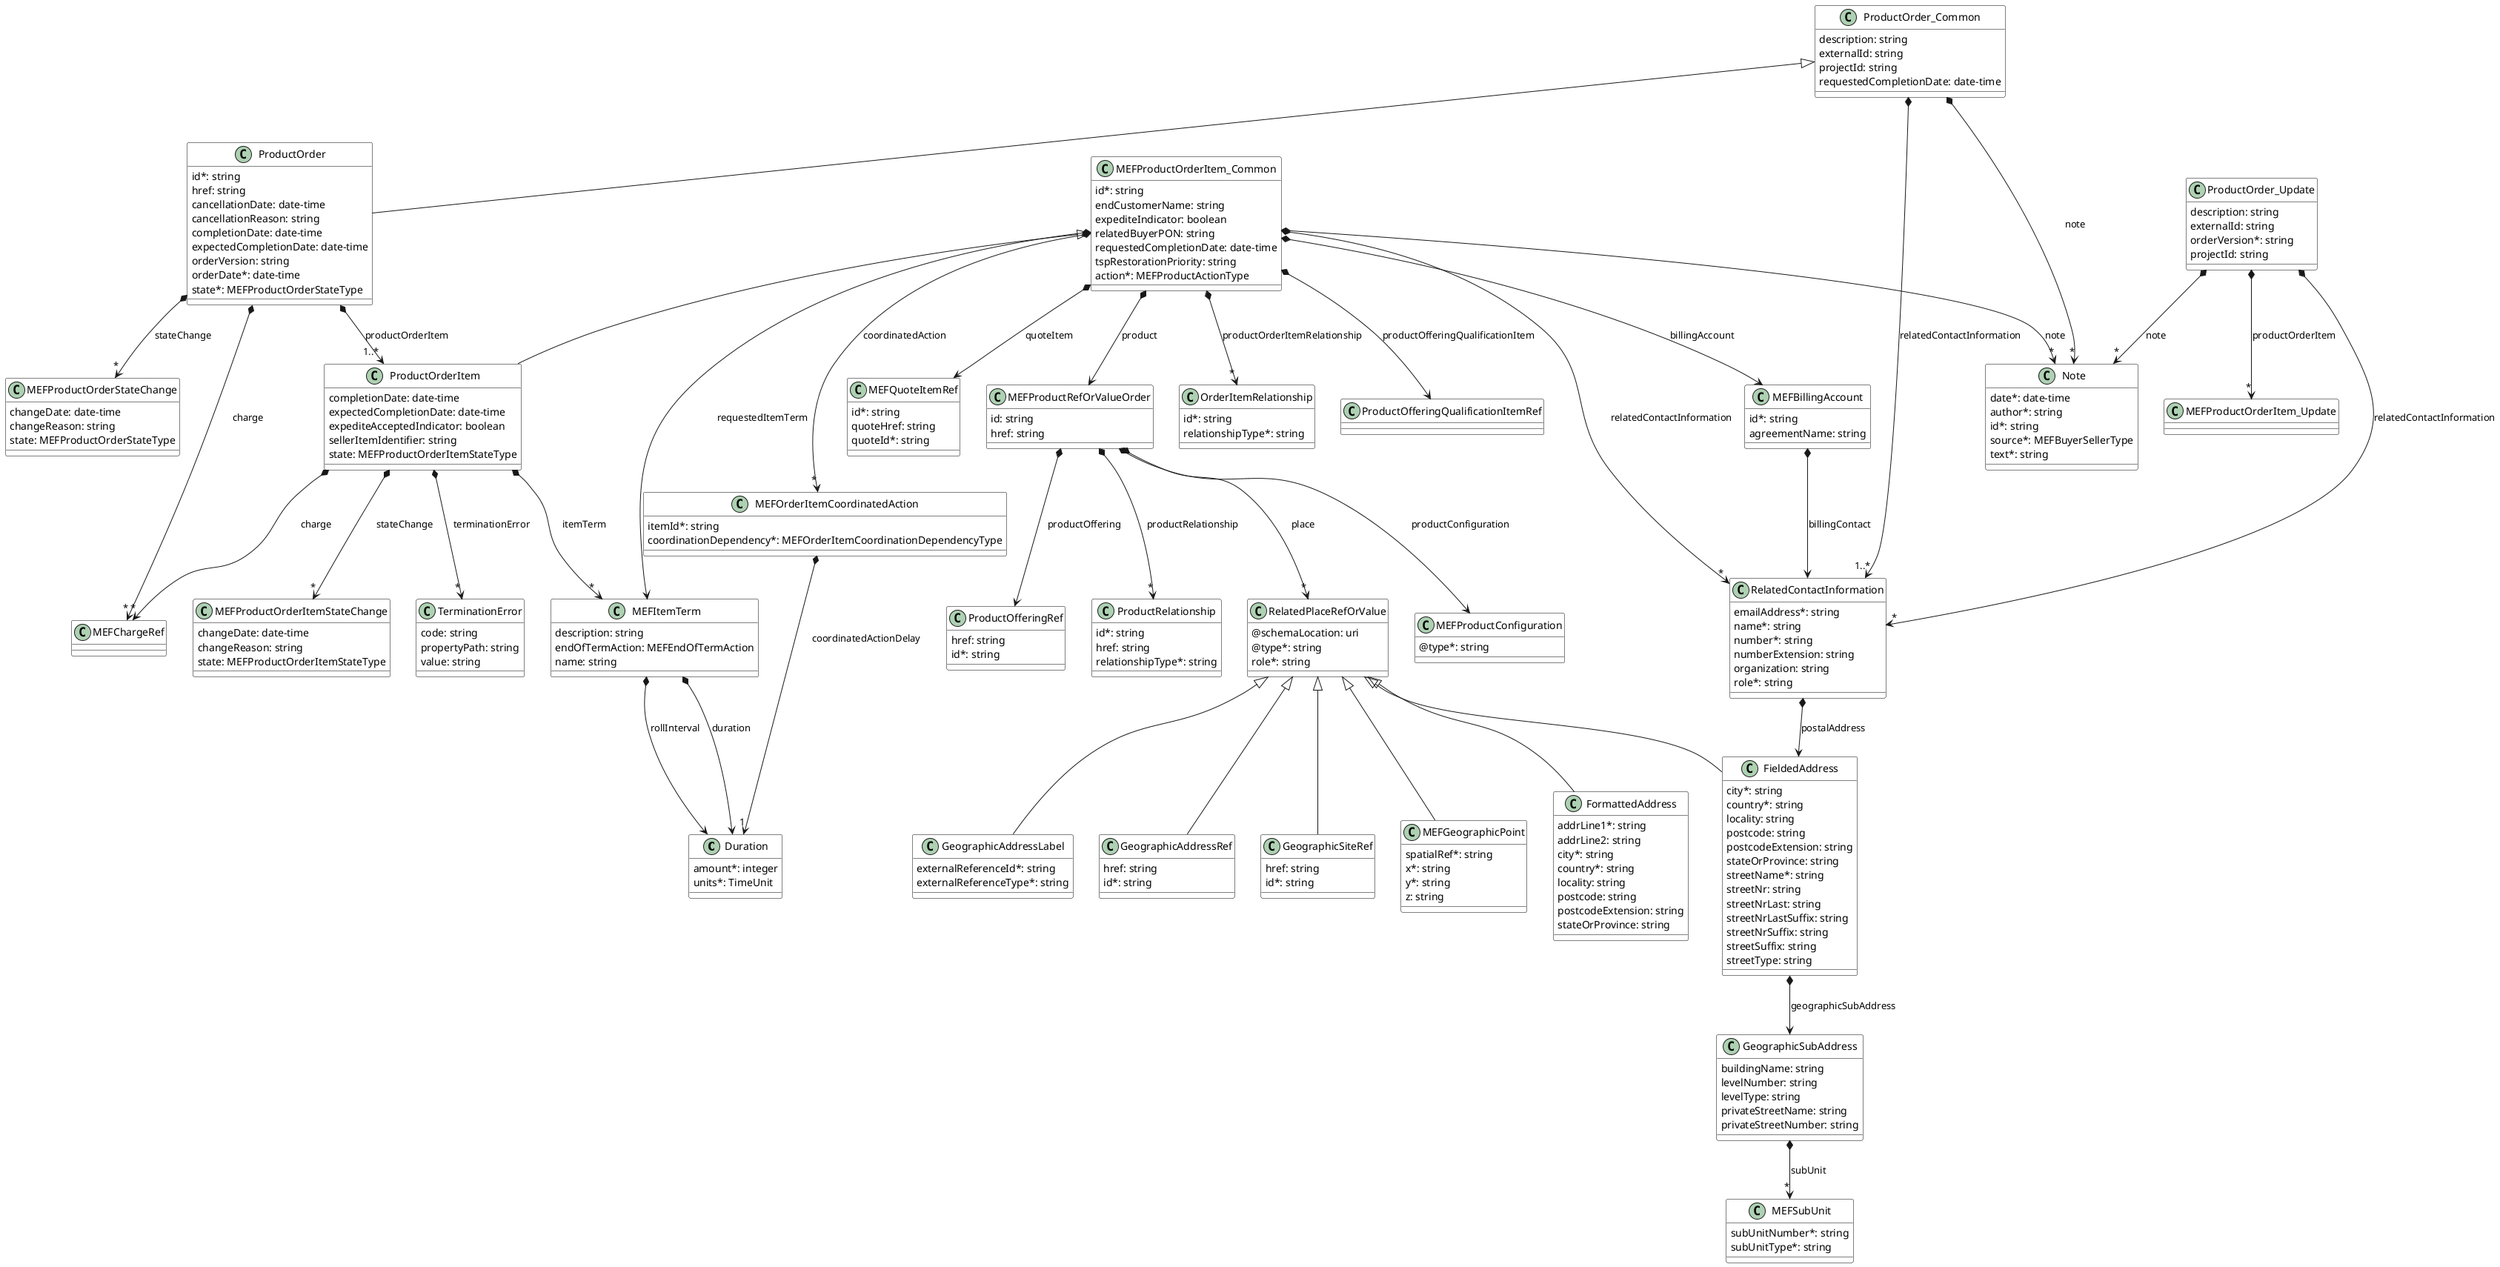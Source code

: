 @startuml
skinparam {
    ClassBackgroundColor White
    ClassBorderColor Black
}


class Duration {

    amount*: integer
    units*: TimeUnit
}




class FieldedAddress {

    city*: string
    country*: string
    locality: string
    postcode: string
    postcodeExtension: string
    stateOrProvince: string
    streetName*: string
    streetNr: string
    streetNrLast: string
    streetNrLastSuffix: string
    streetNrSuffix: string
    streetSuffix: string
    streetType: string
}
RelatedPlaceRefOrValue <|-- FieldedAddress

FieldedAddress *--> GeographicSubAddress : geographicSubAddress


class FormattedAddress {

    addrLine1*: string
    addrLine2: string
    city*: string
    country*: string
    locality: string
    postcode: string
    postcodeExtension: string
    stateOrProvince: string
}
RelatedPlaceRefOrValue <|-- FormattedAddress



class GeographicAddressLabel {

    externalReferenceId*: string
    externalReferenceType*: string
}
RelatedPlaceRefOrValue <|-- GeographicAddressLabel



class GeographicAddressRef {

    href: string
    id*: string
}
RelatedPlaceRefOrValue <|-- GeographicAddressRef



class GeographicSiteRef {

    href: string
    id*: string
}
RelatedPlaceRefOrValue <|-- GeographicSiteRef



class GeographicSubAddress {

    buildingName: string
    levelNumber: string
    levelType: string
    privateStreetName: string
    privateStreetNumber: string
}

GeographicSubAddress *-->"*" MEFSubUnit : subUnit


class MEFProductOrderItemStateChange {

    changeDate: date-time
    changeReason: string
    state: MEFProductOrderItemStateType
}


class MEFBillingAccount {

    id*: string
    agreementName: string
}

MEFBillingAccount *--> RelatedContactInformation : billingContact


class MEFItemTerm {

    description: string
    endOfTermAction: MEFEndOfTermAction
    name: string
}

MEFItemTerm *--> Duration : duration
MEFItemTerm *--> Duration : rollInterval


class MEFOrderItemCoordinatedAction {

    itemId*: string
    coordinationDependency*: MEFOrderItemCoordinationDependencyType
}

MEFOrderItemCoordinatedAction *-->"1" Duration : coordinatedActionDelay


class MEFProductConfiguration {

    @type*: string
}

class MEFProductOrderStateChange {

    changeDate: date-time
    changeReason: string
    state: MEFProductOrderStateType
}



class MEFQuoteItemRef {

    id*: string
    quoteHref: string
    quoteId*: string
}



class Note {

    date*: date-time
    author*: string
    id*: string
    source*: MEFBuyerSellerType
    text*: string
}



class OrderItemRelationship {

    id*: string
    relationshipType*: string
}


class ProductOfferingRef {

    href: string
    id*: string
}



class ProductOrder {

    id*: string
    href: string
    cancellationDate: date-time
    cancellationReason: string
    completionDate: date-time
    expectedCompletionDate: date-time
    orderVersion: string
    orderDate*: date-time
    state*: MEFProductOrderStateType
}
ProductOrder_Common <|-- ProductOrder

ProductOrder *-->"*" MEFChargeRef : charge
ProductOrder *-->"1..*" ProductOrderItem : productOrderItem
ProductOrder *-->"*" MEFProductOrderStateChange : stateChange


class TerminationError {

    code: string
    propertyPath: string
    value: string
}


class MEFGeographicPoint {

    spatialRef*: string
    x*: string
    y*: string
    z: string
}
RelatedPlaceRefOrValue <|-- MEFGeographicPoint

class ProductOrderItem {

    completionDate: date-time
    expectedCompletionDate: date-time
    expediteAcceptedIndicator: boolean
    sellerItemIdentifier: string
    state: MEFProductOrderItemStateType
}
MEFProductOrderItem_Common <|-- ProductOrderItem

ProductOrderItem *-->"*" MEFChargeRef : charge
ProductOrderItem *-->"*" MEFItemTerm : itemTerm
ProductOrderItem *-->"*" MEFProductOrderItemStateChange : stateChange
ProductOrderItem *-->"*" TerminationError : terminationError


class MEFProductOrderItem_Common {

    id*: string
    endCustomerName: string
    expediteIndicator: boolean
    relatedBuyerPON: string
    requestedCompletionDate: date-time
    tspRestorationPriority: string
    action*: MEFProductActionType
}

MEFProductOrderItem_Common *--> MEFBillingAccount : billingAccount
MEFProductOrderItem_Common *-->"*" MEFOrderItemCoordinatedAction : coordinatedAction
MEFProductOrderItem_Common *-->"*" Note : note
MEFProductOrderItem_Common *--> MEFProductRefOrValueOrder : product
MEFProductOrderItem_Common *--> ProductOfferingQualificationItemRef : productOfferingQualificationItem
MEFProductOrderItem_Common *-->"*" OrderItemRelationship : productOrderItemRelationship
MEFProductOrderItem_Common *--> MEFQuoteItemRef : quoteItem
MEFProductOrderItem_Common *-->"*" RelatedContactInformation : relatedContactInformation
MEFProductOrderItem_Common *--> MEFItemTerm : requestedItemTerm



class MEFProductRefOrValueOrder {

    id: string
    href: string
}

MEFProductRefOrValueOrder *-->"*" RelatedPlaceRefOrValue : place
MEFProductRefOrValueOrder *--> MEFProductConfiguration : productConfiguration
MEFProductRefOrValueOrder *--> ProductOfferingRef : productOffering
MEFProductRefOrValueOrder *-->"*" ProductRelationship : productRelationship


class MEFSubUnit {

    subUnitNumber*: string
    subUnitType*: string
}



class ProductOrder_Common {

    description: string
    externalId: string
    projectId: string
    requestedCompletionDate: date-time
}

ProductOrder_Common *-->"*" Note : note
ProductOrder_Common *-->"1..*" RelatedContactInformation : relatedContactInformation


class ProductOrder_Update {

    description: string
    externalId: string
    orderVersion*: string
    projectId: string
}

ProductOrder_Update *-->"*" Note : note
ProductOrder_Update *-->"*" RelatedContactInformation : relatedContactInformation
ProductOrder_Update *-->"*" MEFProductOrderItem_Update : productOrderItem


class ProductRelationship {

    id*: string
    href: string
    relationshipType*: string
}



class RelatedPlaceRefOrValue {

    @schemaLocation: uri
    @type*: string
    role*: string
}



class RelatedContactInformation {

    emailAddress*: string
    name*: string
    number*: string
    numberExtension: string
    organization: string
    role*: string
}

RelatedContactInformation *--> FieldedAddress : postalAddress

@enduml

